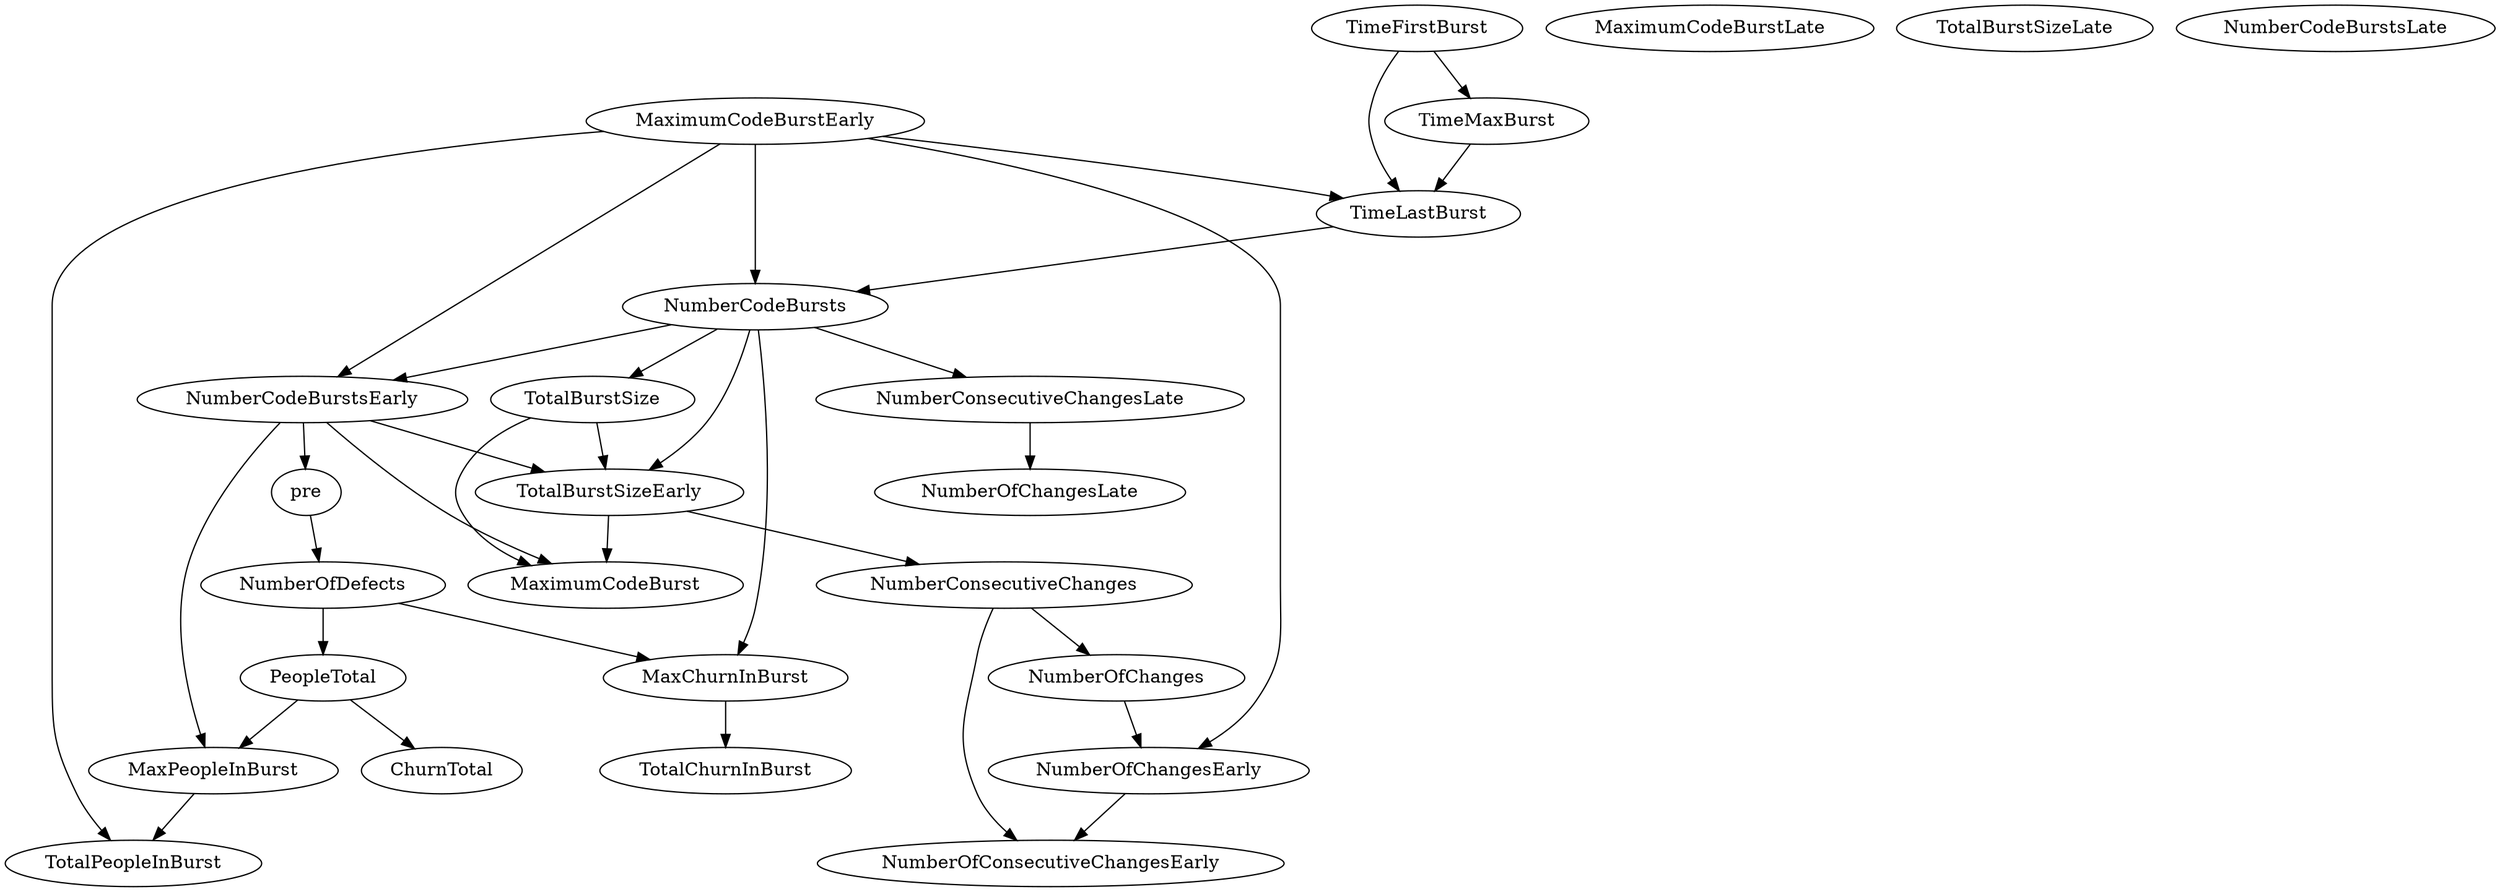 digraph {
   TotalPeopleInBurst;
   MaximumCodeBurstLate;
   NumberOfChanges;
   MaxPeopleInBurst;
   TotalBurstSizeLate;
   NumberCodeBurstsLate;
   NumberOfChangesLate;
   NumberOfChangesEarly;
   MaxChurnInBurst;
   MaximumCodeBurstEarly;
   NumberCodeBurstsEarly;
   TimeFirstBurst;
   TotalChurnInBurst;
   ChurnTotal;
   MaximumCodeBurst;
   NumberOfConsecutiveChangesEarly;
   NumberConsecutiveChangesLate;
   TotalBurstSizeEarly;
   TotalBurstSize;
   TimeMaxBurst;
   NumberConsecutiveChanges;
   TimeLastBurst;
   NumberCodeBursts;
   PeopleTotal;
   pre;
   NumberOfDefects;
   NumberOfChanges -> NumberOfChangesEarly;
   MaxPeopleInBurst -> TotalPeopleInBurst;
   NumberOfChangesEarly -> NumberOfConsecutiveChangesEarly;
   MaxChurnInBurst -> TotalChurnInBurst;
   MaximumCodeBurstEarly -> TotalPeopleInBurst;
   MaximumCodeBurstEarly -> NumberOfChangesEarly;
   MaximumCodeBurstEarly -> NumberCodeBurstsEarly;
   MaximumCodeBurstEarly -> TimeLastBurst;
   MaximumCodeBurstEarly -> NumberCodeBursts;
   NumberCodeBurstsEarly -> MaxPeopleInBurst;
   NumberCodeBurstsEarly -> MaximumCodeBurst;
   NumberCodeBurstsEarly -> TotalBurstSizeEarly;
   NumberCodeBurstsEarly -> pre;
   TimeFirstBurst -> TimeMaxBurst;
   TimeFirstBurst -> TimeLastBurst;
   NumberConsecutiveChangesLate -> NumberOfChangesLate;
   TotalBurstSizeEarly -> MaximumCodeBurst;
   TotalBurstSizeEarly -> NumberConsecutiveChanges;
   TotalBurstSize -> MaximumCodeBurst;
   TotalBurstSize -> TotalBurstSizeEarly;
   TimeMaxBurst -> TimeLastBurst;
   NumberConsecutiveChanges -> NumberOfChanges;
   NumberConsecutiveChanges -> NumberOfConsecutiveChangesEarly;
   TimeLastBurst -> NumberCodeBursts;
   NumberCodeBursts -> MaxChurnInBurst;
   NumberCodeBursts -> NumberCodeBurstsEarly;
   NumberCodeBursts -> NumberConsecutiveChangesLate;
   NumberCodeBursts -> TotalBurstSizeEarly;
   NumberCodeBursts -> TotalBurstSize;
   PeopleTotal -> MaxPeopleInBurst;
   PeopleTotal -> ChurnTotal;
   pre -> NumberOfDefects;
   NumberOfDefects -> MaxChurnInBurst;
   NumberOfDefects -> PeopleTotal;
}
